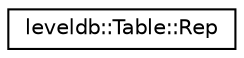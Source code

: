 digraph "Graphical Class Hierarchy"
{
  edge [fontname="Helvetica",fontsize="10",labelfontname="Helvetica",labelfontsize="10"];
  node [fontname="Helvetica",fontsize="10",shape=record];
  rankdir="LR";
  Node1 [label="leveldb::Table::Rep",height=0.2,width=0.4,color="black", fillcolor="white", style="filled",URL="$structleveldb_1_1_table_1_1_rep.html"];
}
